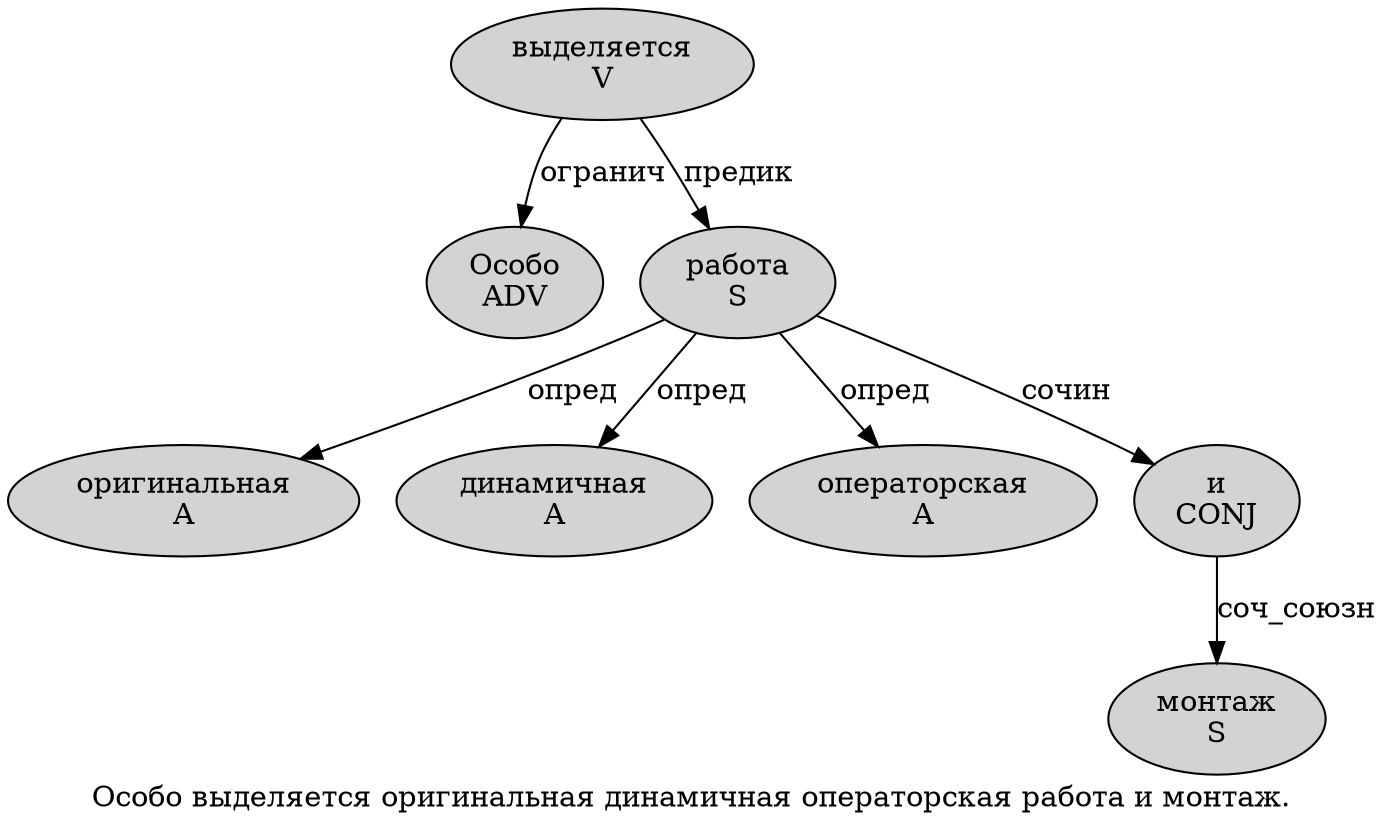 digraph SENTENCE_1771 {
	graph [label="Особо выделяется оригинальная динамичная операторская работа и монтаж."]
	node [style=filled]
		0 [label="Особо
ADV" color="" fillcolor=lightgray penwidth=1 shape=ellipse]
		1 [label="выделяется
V" color="" fillcolor=lightgray penwidth=1 shape=ellipse]
		2 [label="оригинальная
A" color="" fillcolor=lightgray penwidth=1 shape=ellipse]
		3 [label="динамичная
A" color="" fillcolor=lightgray penwidth=1 shape=ellipse]
		4 [label="операторская
A" color="" fillcolor=lightgray penwidth=1 shape=ellipse]
		5 [label="работа
S" color="" fillcolor=lightgray penwidth=1 shape=ellipse]
		6 [label="и
CONJ" color="" fillcolor=lightgray penwidth=1 shape=ellipse]
		7 [label="монтаж
S" color="" fillcolor=lightgray penwidth=1 shape=ellipse]
			1 -> 0 [label="огранич"]
			1 -> 5 [label="предик"]
			5 -> 2 [label="опред"]
			5 -> 3 [label="опред"]
			5 -> 4 [label="опред"]
			5 -> 6 [label="сочин"]
			6 -> 7 [label="соч_союзн"]
}